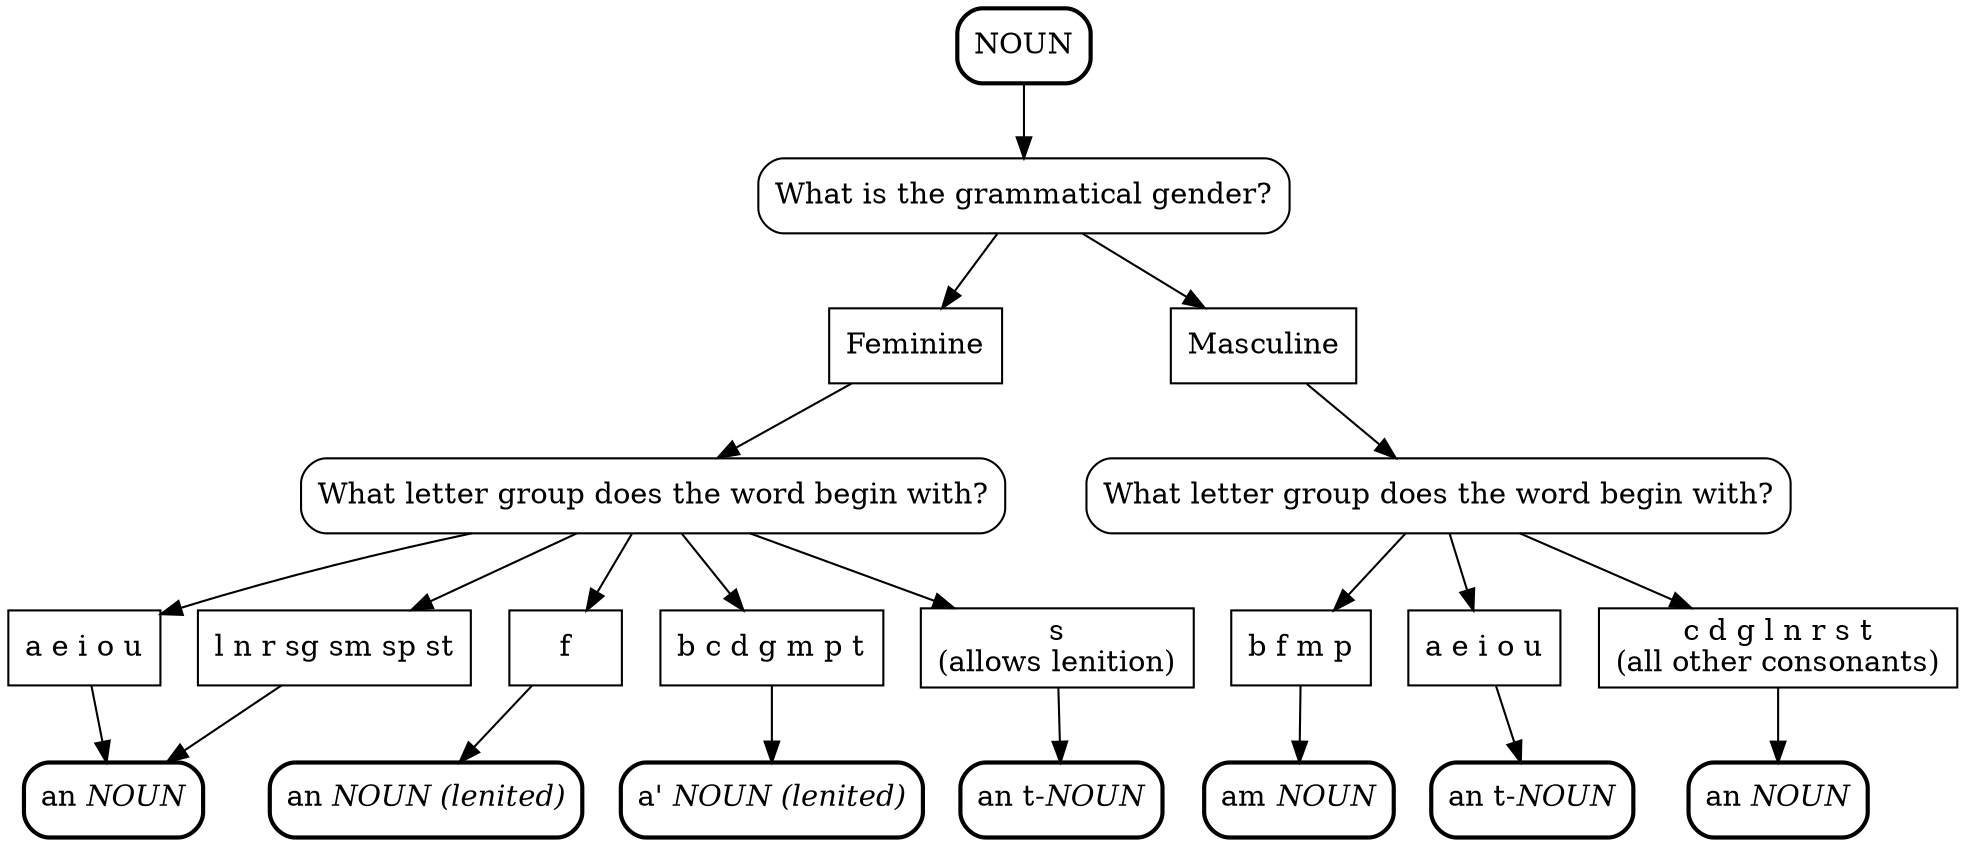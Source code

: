 digraph nominative_case_definite_article_singular {
	node [shape = box];
	/* nodes */
	START				[label="NOUN", style="rounded, bold"];
	gender				[label="What is the grammatical gender?", style="rounded"];
	feminine			[label="Feminine"];
	masculine			[label="Masculine"];
	first_letter_f		[label="What letter group does the word begin with?", style="rounded"];
	first_letter_m		[label="What letter group does the word begin with?", style="rounded"];
	bfmp_group_m		[label="b f m p"];
	vowel_group_f		[label="a e i o u"];
	f_group_f		    [label="f"];
	vowel_group_m		[label="a e i o u"];
	consonants_group_m  [label="c d g l n r s t\n(all other consonants)"];
	lenition_group		[label="b c d g m p t"];
	non_lenition_group	[label="l n r sg sm sp st"];
	lenition_s			[label="s\n(allows lenition)"];
	article_am_m        [label=<am <i>NOUN</i>>, style="rounded, bold"];
	article_an_m        [label=<an <i>NOUN</i>>, style="rounded, bold"];
	article_an_t_m      [label=<an t-<i>NOUN</i>>, style="rounded, bold"];
	article_an_f        [label=<an <i>NOUN</i>>, style="rounded, bold"];
	article_an_h_f      [label=<an <i>NOUN (lenited)</i>>, style="rounded, bold"];
	article_an_t_f      [label=<an t-<i>NOUN</i>>, style="rounded, bold"];
	article_a_h         [label=<a' <i>NOUN (lenited)</i>>, style="rounded, bold"];
	/* graph */
	START -> gender;
	/* masculine */
	gender -> masculine;
	masculine -> first_letter_m;
	first_letter_m -> vowel_group_m;
	first_letter_m -> bfmp_group_m;
	first_letter_m -> consonants_group_m;
	vowel_group_m -> article_an_t_m;
	bfmp_group_m -> article_am_m;
	consonants_group_m -> article_an_m;
	/* feminine */
	gender -> feminine;
	feminine -> first_letter_f;
	first_letter_f -> vowel_group_f;
	first_letter_f -> f_group_f;
	first_letter_f -> lenition_group;
	first_letter_f -> non_lenition_group;
	first_letter_f -> lenition_s;
	vowel_group_f -> article_an_f;
	f_group_f -> article_an_h_f;
	lenition_group -> article_a_h;
	non_lenition_group -> article_an_f;
	lenition_s -> article_an_t_f;
	/* layout */
	{rank=same; feminine, masculine}
	{rank=same; first_letter_f, first_letter_m}
}